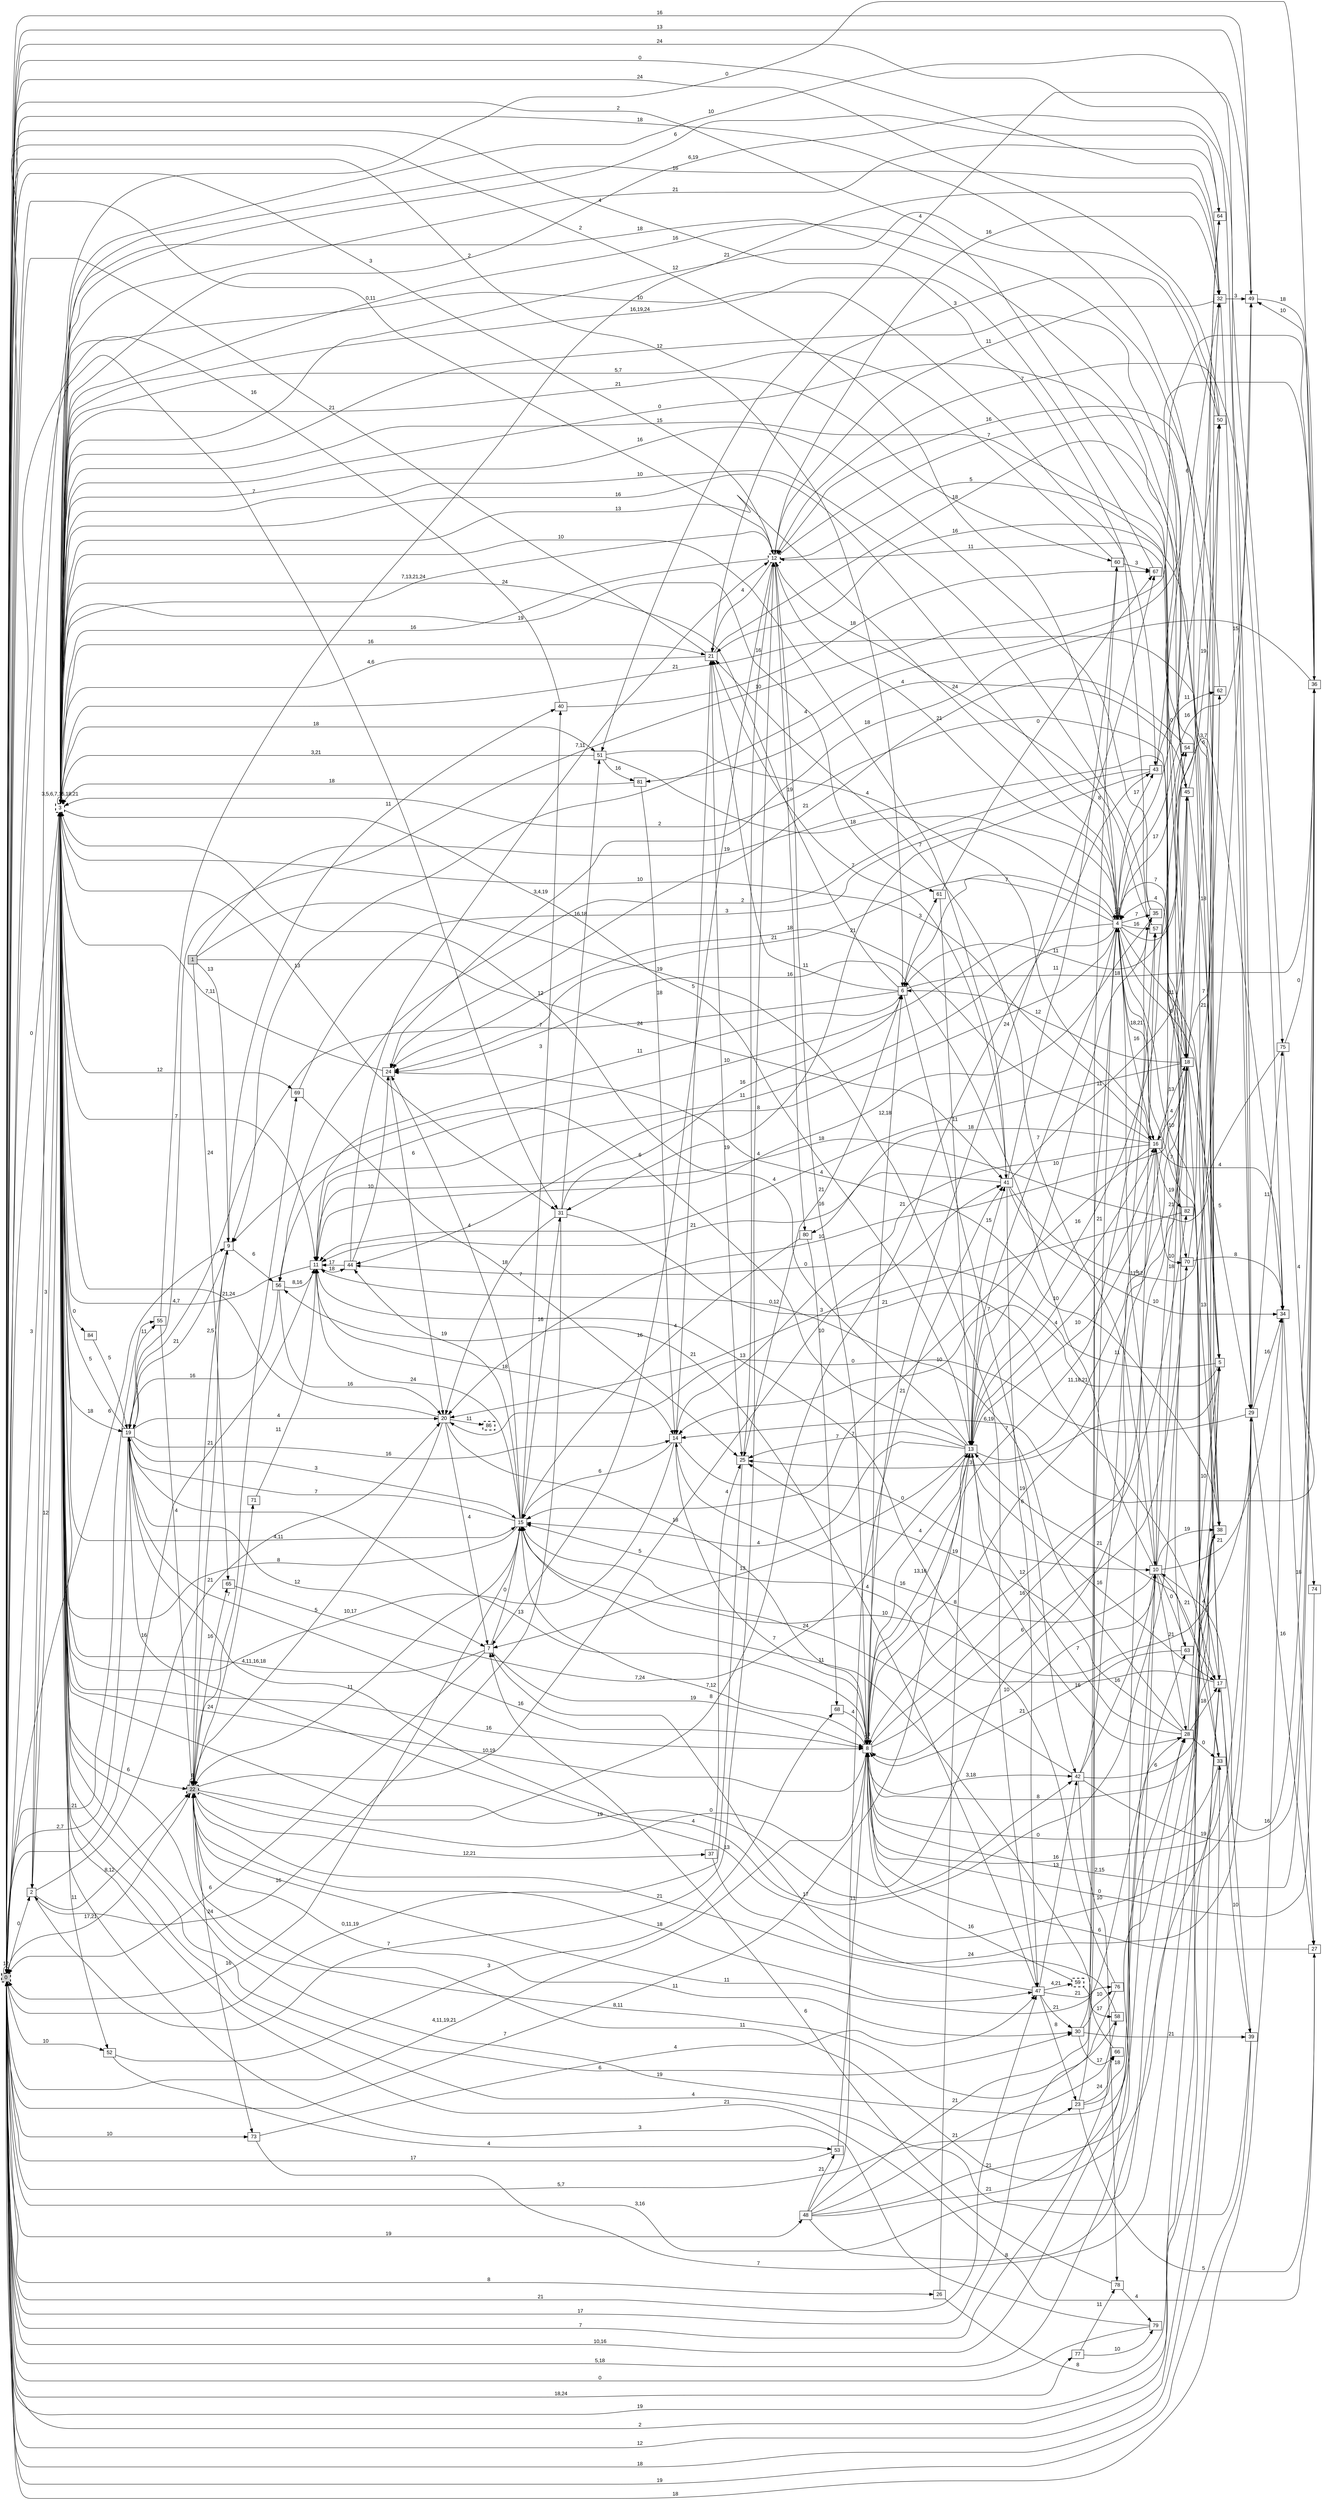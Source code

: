 digraph "NDFA" {
  rankdir=LR
  node [shape=box width=0.1 height=0.1 fontname=Arial]
  edge [fontname=Arial]
/* Estados */
 s0 [label="0" style="filled,bold,dashed"] /* I:1 F:1 D:0 */
 s1 [label="1" style="filled"] /* I:1 F:0 D:0 */
 s2 [label="2" ] /* I:0 F:0 D:0 */
 s3 [label="3" style="bold,dashed"] /* I:0 F:1 D:0 */
 s4 [label="4" ] /* I:0 F:0 D:0 */
 s5 [label="5" ] /* I:0 F:0 D:0 */
 s6 [label="6" ] /* I:0 F:0 D:0 */
 s7 [label="7" ] /* I:0 F:0 D:0 */
 s8 [label="8" ] /* I:0 F:0 D:0 */
 s9 [label="9" ] /* I:0 F:0 D:0 */
 s10 [label="10" ] /* I:0 F:0 D:0 */
 s11 [label="11" ] /* I:0 F:0 D:0 */
 s12 [label="12" style="bold,dashed"] /* I:0 F:1 D:0 */
 s13 [label="13" ] /* I:0 F:0 D:0 */
 s14 [label="14" ] /* I:0 F:0 D:0 */
 s15 [label="15" ] /* I:0 F:0 D:0 */
 s16 [label="16" ] /* I:0 F:0 D:0 */
 s17 [label="17" ] /* I:0 F:0 D:0 */
 s18 [label="18" ] /* I:0 F:0 D:0 */
 s19 [label="19" ] /* I:0 F:0 D:0 */
 s20 [label="20" ] /* I:0 F:0 D:0 */
 s21 [label="21" ] /* I:0 F:0 D:0 */
 s22 [label="22" style="filled,bold,dashed"] /* I:1 F:1 D:0 */
 s23 [label="23" ] /* I:0 F:0 D:0 */
 s24 [label="24" ] /* I:0 F:0 D:0 */
 s25 [label="25" ] /* I:0 F:0 D:0 */
 s26 [label="26" ] /* I:0 F:0 D:0 */
 s27 [label="27" ] /* I:0 F:0 D:0 */
 s28 [label="28" ] /* I:0 F:0 D:0 */
 s29 [label="29" ] /* I:0 F:0 D:0 */
 s30 [label="30" ] /* I:0 F:0 D:0 */
 s31 [label="31" ] /* I:0 F:0 D:0 */
 s32 [label="32" ] /* I:0 F:0 D:0 */
 s33 [label="33" ] /* I:0 F:0 D:0 */
 s34 [label="34" ] /* I:0 F:0 D:0 */
 s35 [label="35" ] /* I:0 F:0 D:0 */
 s36 [label="36" ] /* I:0 F:0 D:0 */
 s37 [label="37" ] /* I:0 F:0 D:0 */
 s38 [label="38" ] /* I:0 F:0 D:0 */
 s39 [label="39" ] /* I:0 F:0 D:0 */
 s40 [label="40" ] /* I:0 F:0 D:0 */
 s41 [label="41" ] /* I:0 F:0 D:0 */
 s42 [label="42" ] /* I:0 F:0 D:0 */
 s43 [label="43" ] /* I:0 F:0 D:0 */
 s44 [label="44" ] /* I:0 F:0 D:0 */
 s45 [label="45" ] /* I:0 F:0 D:0 */
 s47 [label="47" ] /* I:0 F:0 D:0 */
 s48 [label="48" ] /* I:0 F:0 D:0 */
 s49 [label="49" ] /* I:0 F:0 D:0 */
 s50 [label="50" ] /* I:0 F:0 D:0 */
 s51 [label="51" ] /* I:0 F:0 D:0 */
 s52 [label="52" ] /* I:0 F:0 D:0 */
 s53 [label="53" ] /* I:0 F:0 D:0 */
 s54 [label="54" ] /* I:0 F:0 D:0 */
 s55 [label="55" ] /* I:0 F:0 D:0 */
 s56 [label="56" ] /* I:0 F:0 D:0 */
 s57 [label="57" ] /* I:0 F:0 D:0 */
 s58 [label="58" ] /* I:0 F:0 D:0 */
 s59 [label="59" style="bold,dashed"] /* I:0 F:1 D:0 */
 s60 [label="60" ] /* I:0 F:0 D:0 */
 s61 [label="61" ] /* I:0 F:0 D:0 */
 s62 [label="62" ] /* I:0 F:0 D:0 */
 s63 [label="63" ] /* I:0 F:0 D:0 */
 s64 [label="64" ] /* I:0 F:0 D:0 */
 s65 [label="65" ] /* I:0 F:0 D:0 */
 s66 [label="66" ] /* I:0 F:0 D:0 */
 s67 [label="67" ] /* I:0 F:0 D:0 */
 s68 [label="68" ] /* I:0 F:0 D:0 */
 s69 [label="69" ] /* I:0 F:0 D:0 */
 s70 [label="70" ] /* I:0 F:0 D:0 */
 s71 [label="71" ] /* I:0 F:0 D:0 */
 s73 [label="73" ] /* I:0 F:0 D:0 */
 s74 [label="74" ] /* I:0 F:0 D:0 */
 s75 [label="75" ] /* I:0 F:0 D:0 */
 s76 [label="76" ] /* I:0 F:0 D:0 */
 s77 [label="77" ] /* I:0 F:0 D:0 */
 s78 [label="78" ] /* I:0 F:0 D:0 */
 s79 [label="79" ] /* I:0 F:0 D:0 */
 s80 [label="80" ] /* I:0 F:0 D:0 */
 s81 [label="81" ] /* I:0 F:0 D:0 */
 s82 [label="82" ] /* I:0 F:0 D:0 */
 s84 [label="84" ] /* I:0 F:0 D:0 */
 s86 [label="86" style="bold,dashed"] /* I:0 F:1 D:0 */
/* Transiciones */
  s0 -> s0 [label="12"]
  s0 -> s2 [label="0"]
  s0 -> s3 [label="0"]
  s0 -> s4 [label="2"]
  s0 -> s5 [label="18"]
  s0 -> s6 [label="2"]
  s0 -> s9 [label="6"]
  s0 -> s10 [label="5,18"]
  s0 -> s11 [label="16"]
  s0 -> s12 [label="0,11"]
  s0 -> s13 [label="7"]
  s0 -> s17 [label="2"]
  s0 -> s18 [label="2"]
  s0 -> s22 [label="17,21"]
  s0 -> s23 [label="5,7"]
  s0 -> s26 [label="8"]
  s0 -> s29 [label="24"]
  s0 -> s31 [label="7"]
  s0 -> s32 [label="0"]
  s0 -> s33 [label="18"]
  s0 -> s47 [label="21"]
  s0 -> s48 [label="19"]
  s0 -> s49 [label="16"]
  s0 -> s52 [label="10"]
  s0 -> s55 [label="21"]
  s0 -> s73 [label="10"]
  s0 -> s77 [label="18,24"]
  s1 -> s9 [label="13"]
  s1 -> s41 [label="24"]
  s1 -> s47 [label="19"]
  s1 -> s65 [label="24"]
  s1 -> s70 [label="19"]
  s2 -> s3 [label="3"]
  s2 -> s12 [label="7"]
  s2 -> s20 [label="21"]
  s2 -> s22 [label="8,12"]
  s3 -> s0 [label="3"]
  s3 -> s2 [label="12"]
  s3 -> s3 [label="3,5,6,7,16,18,21"]
  s3 -> s4 [label="16"]
  s3 -> s5 [label="21"]
  s3 -> s8 [label="16"]
  s3 -> s11 [label="7"]
  s3 -> s12 [label="7,13,21,24"]
  s3 -> s13 [label="3,4,19"]
  s3 -> s15 [label="4,11"]
  s3 -> s16 [label="10"]
  s3 -> s18 [label="15"]
  s3 -> s19 [label="18"]
  s3 -> s21 [label="16"]
  s3 -> s22 [label="6"]
  s3 -> s28 [label="19"]
  s3 -> s29 [label="6,19"]
  s3 -> s30 [label="6"]
  s3 -> s31 [label="13"]
  s3 -> s41 [label="10"]
  s3 -> s42 [label="19"]
  s3 -> s43 [label="10"]
  s3 -> s45 [label="0"]
  s3 -> s51 [label="18"]
  s3 -> s52 [label="11"]
  s3 -> s60 [label="21"]
  s3 -> s61 [label="19"]
  s3 -> s64 [label="6"]
  s3 -> s69 [label="12"]
  s3 -> s75 [label="10"]
  s3 -> s84 [label="0"]
  s4 -> s3 [label="13"]
  s4 -> s4 [label="18"]
  s4 -> s5 [label="11"]
  s4 -> s6 [label="7"]
  s4 -> s10 [label="11,12"]
  s4 -> s11 [label="11"]
  s4 -> s13 [label="7"]
  s4 -> s16 [label="18,21"]
  s4 -> s18 [label="7"]
  s4 -> s24 [label="21"]
  s4 -> s34 [label="3,7"]
  s4 -> s35 [label="7"]
  s4 -> s38 [label="0"]
  s4 -> s43 [label="17"]
  s4 -> s44 [label="8"]
  s4 -> s49 [label="16"]
  s4 -> s50 [label="0"]
  s4 -> s54 [label="17"]
  s4 -> s56 [label="10"]
  s4 -> s57 [label="16"]
  s5 -> s0 [label="3,16"]
  s5 -> s12 [label="16"]
  s5 -> s14 [label="10"]
  s5 -> s25 [label="3"]
  s5 -> s44 [label="0"]
  s6 -> s3 [label="24"]
  s6 -> s11 [label="11"]
  s6 -> s19 [label="7"]
  s6 -> s21 [label="11"]
  s6 -> s25 [label="21"]
  s6 -> s36 [label="18"]
  s6 -> s42 [label="7"]
  s6 -> s61 [label="3"]
  s7 -> s0 [label="6"]
  s7 -> s3 [label="4,11,16,18"]
  s7 -> s8 [label="19"]
  s7 -> s15 [label="0"]
  s8 -> s0 [label="4,11,19,21"]
  s8 -> s3 [label="10,19"]
  s8 -> s6 [label="12,18"]
  s8 -> s8 [label="13"]
  s8 -> s13 [label="4"]
  s8 -> s15 [label="7,12"]
  s8 -> s18 [label="19"]
  s8 -> s19 [label="13"]
  s8 -> s35 [label="7"]
  s8 -> s36 [label="2,15"]
  s8 -> s42 [label="3,18"]
  s8 -> s67 [label="24"]
  s8 -> s70 [label="6"]
  s8 -> s82 [label="16"]
  s9 -> s19 [label="21"]
  s9 -> s22 [label="21"]
  s9 -> s40 [label="11"]
  s9 -> s56 [label="6"]
  s10 -> s0 [label="10,16"]
  s10 -> s8 [label="10"]
  s10 -> s14 [label="16"]
  s10 -> s21 [label="7"]
  s10 -> s24 [label="16"]
  s10 -> s28 [label="21"]
  s10 -> s33 [label="21"]
  s10 -> s34 [label="21"]
  s10 -> s38 [label="19"]
  s10 -> s45 [label="18"]
  s10 -> s54 [label="21"]
  s10 -> s63 [label="0"]
  s11 -> s3 [label="4,7"]
  s11 -> s14 [label="18"]
  s11 -> s44 [label="18"]
  s12 -> s0 [label="3"]
  s12 -> s3 [label="16"]
  s12 -> s4 [label="21"]
  s12 -> s7 [label="16"]
  s12 -> s8 [label="16"]
  s12 -> s17 [label="7"]
  s12 -> s18 [label="5"]
  s12 -> s21 [label="4"]
  s12 -> s32 [label="16"]
  s12 -> s80 [label="19"]
  s13 -> s3 [label="12"]
  s13 -> s7 [label="13"]
  s13 -> s8 [label="13,16"]
  s13 -> s9 [label="6"]
  s13 -> s15 [label="4"]
  s13 -> s16 [label="10"]
  s13 -> s17 [label="16"]
  s13 -> s18 [label="11,18,21"]
  s13 -> s25 [label="7"]
  s13 -> s28 [label="16"]
  s13 -> s35 [label="10"]
  s13 -> s41 [label="15"]
  s14 -> s3 [label="10,17"]
  s14 -> s8 [label="7"]
  s14 -> s10 [label="0"]
  s14 -> s15 [label="6"]
  s14 -> s21 [label="5"]
  s15 -> s0 [label="16"]
  s15 -> s3 [label="8"]
  s15 -> s11 [label="24"]
  s15 -> s19 [label="7"]
  s15 -> s22 [label="11"]
  s15 -> s24 [label="4"]
  s15 -> s31 [label="16"]
  s15 -> s40 [label="3"]
  s15 -> s44 [label="19"]
  s16 -> s4 [label="16"]
  s16 -> s13 [label="4"]
  s16 -> s14 [label="21"]
  s16 -> s15 [label="7"]
  s16 -> s18 [label="13"]
  s16 -> s24 [label="18"]
  s16 -> s34 [label="4"]
  s16 -> s70 [label="10"]
  s16 -> s80 [label="18"]
  s16 -> s82 [label="19"]
  s17 -> s0 [label="12"]
  s17 -> s4 [label="10"]
  s17 -> s13 [label="21"]
  s17 -> s15 [label="4"]
  s17 -> s36 [label="16"]
  s17 -> s39 [label="10"]
  s18 -> s4 [label="4"]
  s18 -> s6 [label="12"]
  s18 -> s8 [label="12"]
  s18 -> s11 [label="4"]
  s18 -> s16 [label="4"]
  s18 -> s20 [label="10"]
  s18 -> s29 [label="5"]
  s18 -> s32 [label="7"]
  s18 -> s38 [label="13"]
  s18 -> s64 [label="6"]
  s19 -> s0 [label="2,7"]
  s19 -> s3 [label="5"]
  s19 -> s7 [label="12"]
  s19 -> s8 [label="16"]
  s19 -> s14 [label="16"]
  s19 -> s15 [label="3"]
  s19 -> s20 [label="4"]
  s19 -> s29 [label="13"]
  s19 -> s55 [label="11"]
  s20 -> s3 [label="21,24"]
  s20 -> s7 [label="4"]
  s20 -> s8 [label="18"]
  s20 -> s22 [label="5"]
  s20 -> s86 [label="11"]
  s21 -> s0 [label="21"]
  s21 -> s3 [label="4,6"]
  s21 -> s17 [label="18"]
  s21 -> s25 [label="19"]
  s22 -> s9 [label="2,5"]
  s22 -> s16 [label="0"]
  s22 -> s22 [label="8"]
  s22 -> s30 [label="11"]
  s22 -> s37 [label="12,21"]
  s22 -> s41 [label="5"]
  s22 -> s43 [label="8"]
  s22 -> s47 [label="18"]
  s22 -> s65 [label="16"]
  s22 -> s69 [label="7"]
  s22 -> s71 [label="24"]
  s22 -> s73 [label="24"]
  s23 -> s4 [label="21"]
  s23 -> s27 [label="5"]
  s23 -> s57 [label="18"]
  s23 -> s66 [label="24"]
  s24 -> s3 [label="7,11"]
  s24 -> s20 [label="6"]
  s25 -> s0 [label="0,11,19"]
  s25 -> s12 [label="16"]
  s26 -> s13 [label="8"]
  s26 -> s38 [label="8"]
  s27 -> s3 [label="21"]
  s27 -> s8 [label="6"]
  s28 -> s5 [label="10"]
  s28 -> s11 [label="0,12"]
  s28 -> s13 [label="7"]
  s28 -> s17 [label="18"]
  s28 -> s22 [label="11"]
  s28 -> s25 [label="19"]
  s28 -> s33 [label="0"]
  s29 -> s8 [label="16"]
  s29 -> s15 [label="10"]
  s29 -> s20 [label="0"]
  s29 -> s27 [label="16"]
  s29 -> s34 [label="16"]
  s29 -> s75 [label="11"]
  s30 -> s39 [label="21"]
  s30 -> s60 [label="8"]
  s30 -> s66 [label="17"]
  s30 -> s76 [label="10"]
  s31 -> s2 [label="16"]
  s31 -> s6 [label="16"]
  s31 -> s17 [label="21"]
  s31 -> s20 [label="18"]
  s31 -> s51 [label="16,18"]
  s32 -> s3 [label="16"]
  s32 -> s12 [label="11"]
  s32 -> s29 [label="15"]
  s32 -> s49 [label="3"]
  s33 -> s4 [label="7"]
  s33 -> s8 [label="0"]
  s33 -> s22 [label="11"]
  s34 -> s0 [label="18"]
  s34 -> s12 [label="7"]
  s34 -> s27 [label="18"]
  s35 -> s0 [label="4"]
  s35 -> s3 [label="16"]
  s35 -> s11 [label="4"]
  s36 -> s3 [label="0"]
  s36 -> s9 [label="4"]
  s36 -> s14 [label="6,19"]
  s36 -> s19 [label="10"]
  s36 -> s24 [label="18"]
  s36 -> s49 [label="10"]
  s37 -> s25 [label="4"]
  s37 -> s29 [label="24"]
  s38 -> s0 [label="19"]
  s38 -> s8 [label="8"]
  s38 -> s21 [label="16"]
  s38 -> s24 [label="4"]
  s39 -> s0 [label="19"]
  s39 -> s3 [label="4"]
  s39 -> s10 [label="4"]
  s40 -> s0 [label="16"]
  s40 -> s67 [label="18"]
  s41 -> s11 [label="21"]
  s41 -> s21 [label="7"]
  s41 -> s34 [label="10"]
  s41 -> s45 [label="11"]
  s41 -> s47 [label="6"]
  s41 -> s49 [label="4"]
  s41 -> s60 [label="11"]
  s42 -> s5 [label="6"]
  s42 -> s10 [label="16"]
  s42 -> s15 [label="24"]
  s42 -> s36 [label="19"]
  s42 -> s57 [label="11"]
  s42 -> s78 [label="10"]
  s43 -> s31 [label="21"]
  s43 -> s32 [label="6"]
  s43 -> s56 [label="2"]
  s43 -> s62 [label="11"]
  s44 -> s11 [label="17"]
  s44 -> s12 [label="7,11"]
  s44 -> s24 [label="10"]
  s45 -> s2 [label="18"]
  s45 -> s5 [label="18"]
  s45 -> s13 [label="10"]
  s45 -> s50 [label="19"]
  s45 -> s81 [label="4"]
  s47 -> s22 [label="21"]
  s47 -> s23 [label="8"]
  s47 -> s30 [label="21"]
  s47 -> s42 [label="13"]
  s47 -> s56 [label="21"]
  s47 -> s59 [label="4,21"]
  s47 -> s76 [label="21"]
  s48 -> s4 [label="21"]
  s48 -> s28 [label="21"]
  s48 -> s41 [label="21"]
  s48 -> s50 [label="8"]
  s48 -> s53 [label="21"]
  s48 -> s58 [label="21"]
  s48 -> s63 [label="21"]
  s49 -> s0 [label="13"]
  s49 -> s36 [label="18"]
  s49 -> s51 [label="4"]
  s50 -> s0 [label="24"]
  s50 -> s3 [label="12"]
  s50 -> s21 [label="3"]
  s51 -> s3 [label="3,21"]
  s51 -> s4 [label="18"]
  s51 -> s16 [label="4"]
  s51 -> s81 [label="16"]
  s52 -> s53 [label="4"]
  s52 -> s68 [label="3"]
  s53 -> s0 [label="17"]
  s53 -> s8 [label="11"]
  s54 -> s3 [label="12"]
  s54 -> s13 [label="16"]
  s54 -> s24 [label="21"]
  s55 -> s22 [label="4"]
  s55 -> s32 [label="21"]
  s56 -> s11 [label="8,16"]
  s56 -> s19 [label="16"]
  s56 -> s20 [label="16"]
  s57 -> s3 [label="10"]
  s57 -> s12 [label="24"]
  s58 -> s3 [label="8,11"]
  s58 -> s7 [label="17"]
  s59 -> s8 [label="16"]
  s59 -> s58 [label="17"]
  s60 -> s3 [label="5,7"]
  s60 -> s67 [label="3"]
  s61 -> s13 [label="11"]
  s61 -> s67 [label="0"]
  s62 -> s3 [label="16"]
  s63 -> s8 [label="21"]
  s63 -> s12 [label="11"]
  s64 -> s3 [label="21"]
  s64 -> s6 [label="11"]
  s65 -> s13 [label="7,24"]
  s66 -> s0 [label="7"]
  s66 -> s15 [label="11"]
  s67 -> s3 [label="16,19,24"]
  s68 -> s8 [label="4"]
  s69 -> s4 [label="3"]
  s69 -> s25 [label="7"]
  s70 -> s19 [label="4"]
  s70 -> s34 [label="8"]
  s70 -> s62 [label="21"]
  s71 -> s11 [label="11"]
  s73 -> s38 [label="7"]
  s73 -> s47 [label="4"]
  s74 -> s8 [label="0"]
  s75 -> s11 [label="18"]
  s75 -> s36 [label="0"]
  s75 -> s74 [label="4"]
  s76 -> s0 [label="17"]
  s76 -> s11 [label="13"]
  s77 -> s78 [label="11"]
  s77 -> s79 [label="10"]
  s78 -> s7 [label="6"]
  s78 -> s79 [label="4"]
  s79 -> s0 [label="0"]
  s79 -> s3 [label="3"]
  s80 -> s15 [label="4"]
  s80 -> s68 [label="10"]
  s81 -> s3 [label="18"]
  s81 -> s14 [label="18"]
  s82 -> s3 [label="2"]
  s82 -> s20 [label="3"]
  s84 -> s19 [label="5"]
}
